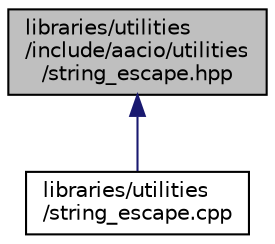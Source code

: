 digraph "libraries/utilities/include/aacio/utilities/string_escape.hpp"
{
  edge [fontname="Helvetica",fontsize="10",labelfontname="Helvetica",labelfontsize="10"];
  node [fontname="Helvetica",fontsize="10",shape=record];
  Node2 [label="libraries/utilities\l/include/aacio/utilities\l/string_escape.hpp",height=0.2,width=0.4,color="black", fillcolor="grey75", style="filled", fontcolor="black"];
  Node2 -> Node3 [dir="back",color="midnightblue",fontsize="10",style="solid"];
  Node3 [label="libraries/utilities\l/string_escape.cpp",height=0.2,width=0.4,color="black", fillcolor="white", style="filled",URL="$string__escape_8cpp.html"];
}
